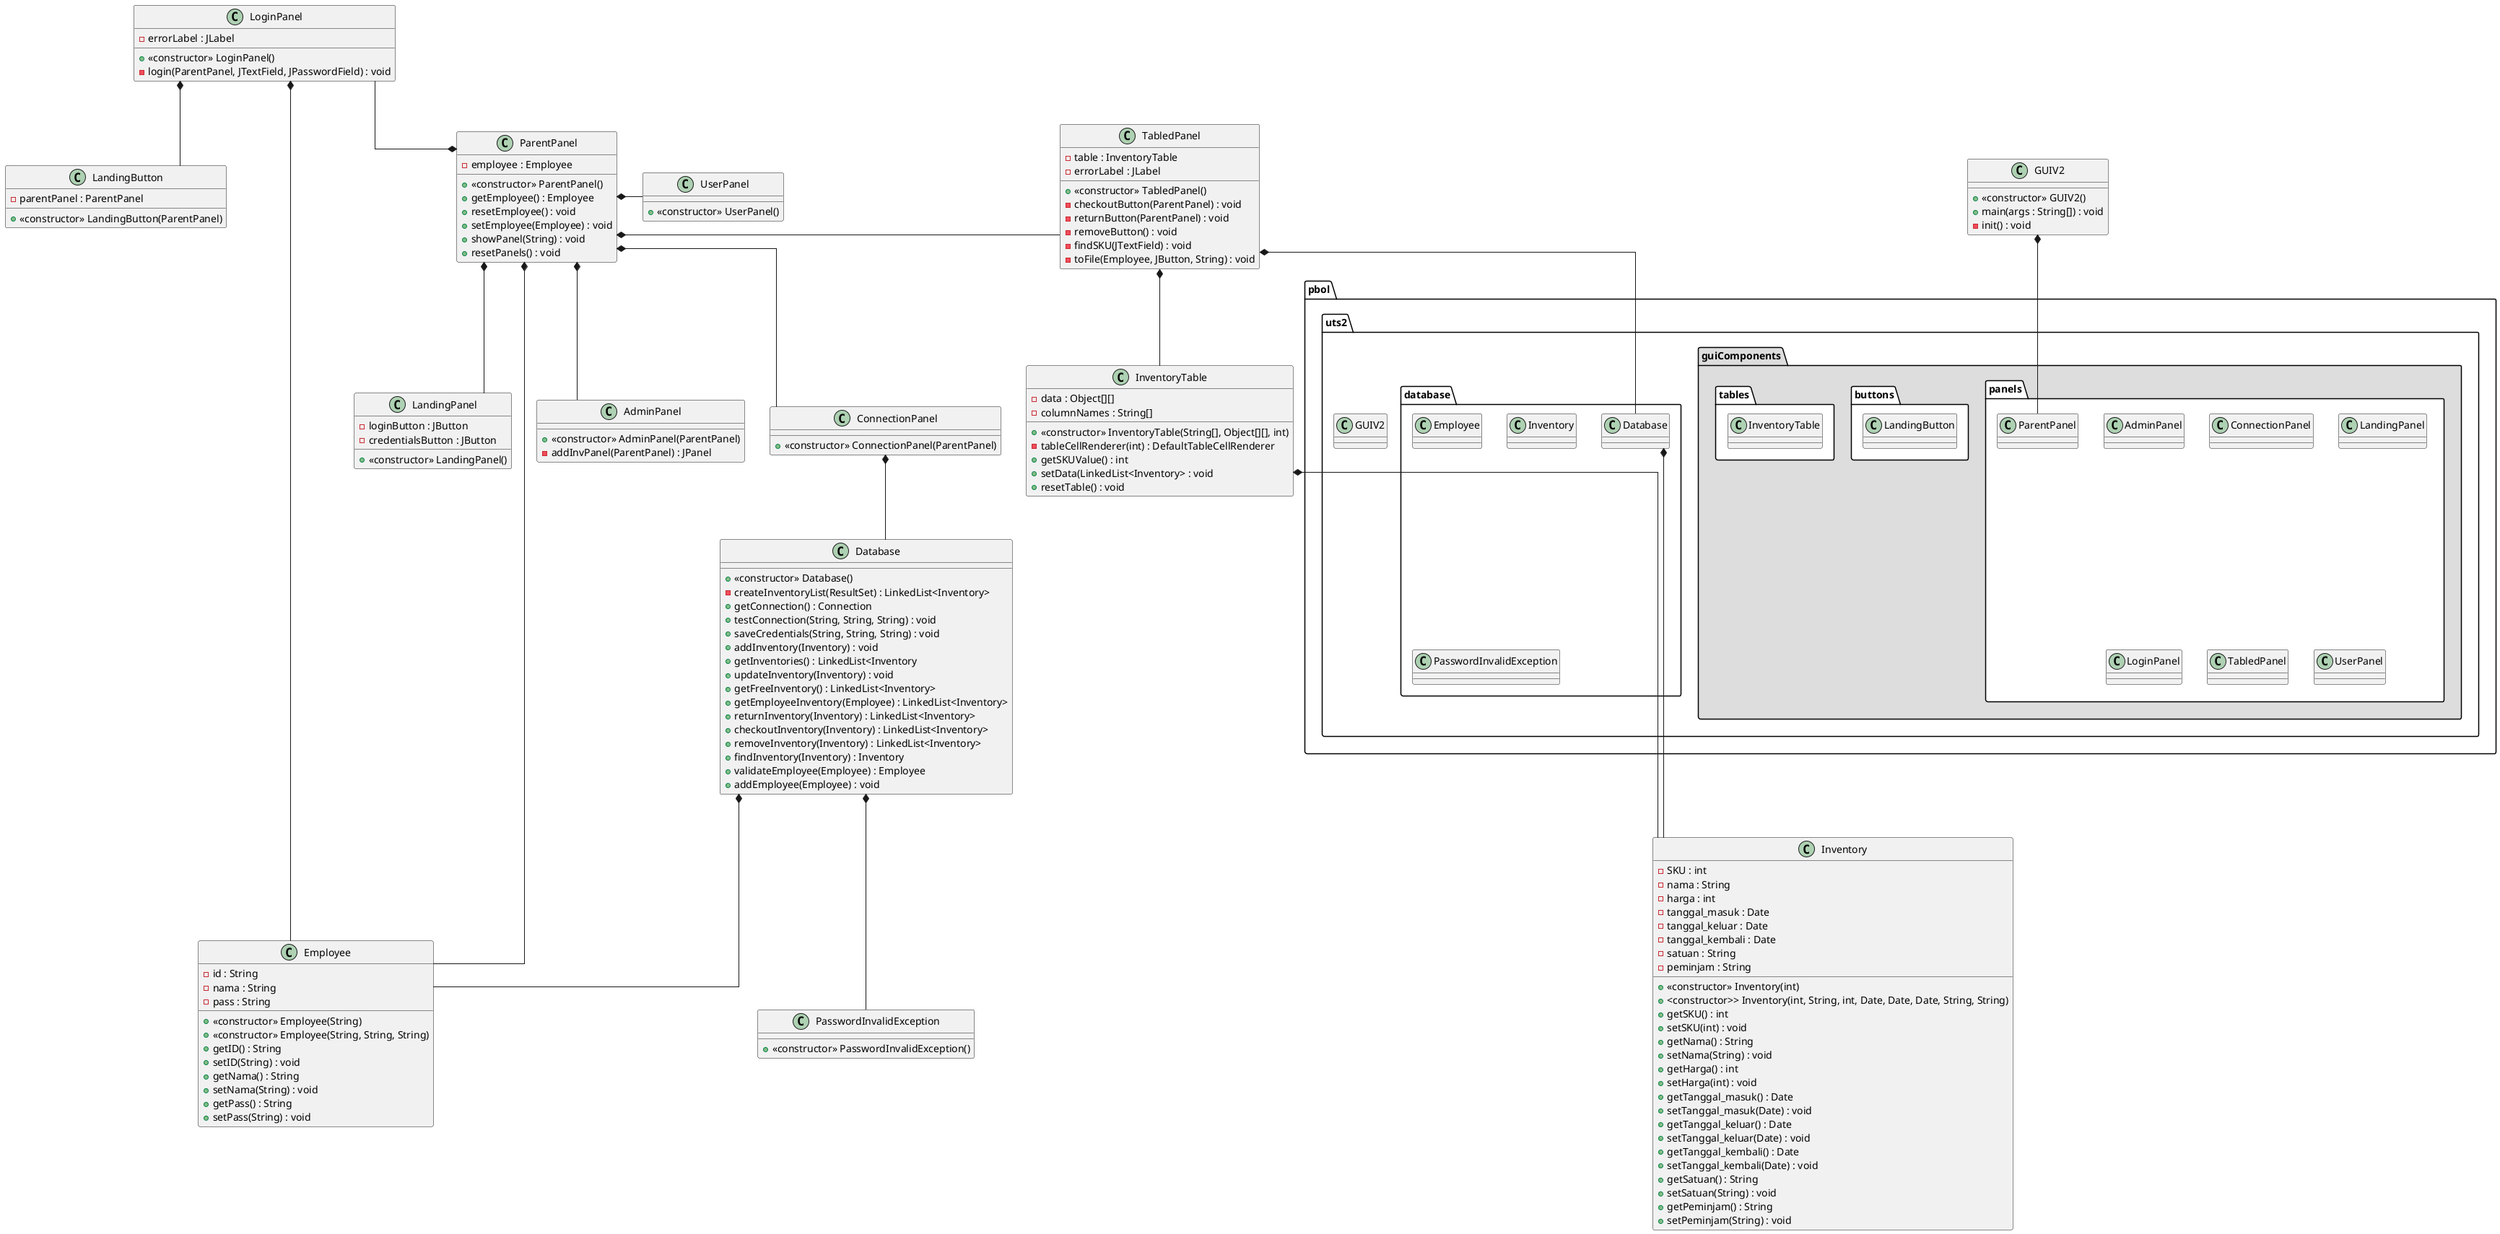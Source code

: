 @startuml
skinparam linetype ortho
'https://plantuml.com/class-diagram
package "pbol.uts2" {
class GUIV2
package "guiComponents" #DDDDDD{
    package "panels" #FFFFFF{
    class ParentPanel
        together {
        class AdminPanel
        class ConnectionPanel
        class LandingPanel
        class LoginPanel
        class TabledPanel
        class UserPanel
        }
    }
    package "buttons" #FFFFFF{
        class LandingButton
    }
    package "tables" #FFFFFF{
        class InventoryTable
    }
}
package "database" {
class Database
class Employee
class Inventory
class PasswordInvalidException
}

}

class GUIV2{
    + <<constructor>> GUIV2()
    + main(args : String[]) : void
    - init() : void
}
GUIV2 *-- ParentPanel
class ParentPanel {
- employee : Employee
+ <<constructor>> ParentPanel()
+ getEmployee() : Employee
+ resetEmployee() : void
+ setEmployee(Employee) : void
+ showPanel(String) : void
+ resetPanels() : void
}

class LandingPanel{
- loginButton : JButton
- credentialsButton : JButton
+ <<constructor>> LandingPanel()
}
ParentPanel *-- LandingPanel

class LandingButton {
- parentPanel : ParentPanel
+ <<constructor>> LandingButton(ParentPanel)
}

class LoginPanel {
- errorLabel : JLabel
+ <<constructor>> LoginPanel()
- login(ParentPanel, JTextField, JPasswordField) : void
}
LoginPanel *-- LandingButton
LoginPanel --* ParentPanel

class TabledPanel {
- table : InventoryTable
- errorLabel : JLabel
+ <<constructor>> TabledPanel()
- checkoutButton(ParentPanel) : void
- returnButton(ParentPanel) : void
- removeButton() : void
- findSKU(JTextField) : void
- toFile(Employee, JButton, String) : void
}
ParentPanel  *-  TabledPanel
TabledPanel *-- Database


class InventoryTable {
- data : Object[][]
- columnNames : String[]
+ <<constructor>> InventoryTable(String[], Object[][], int)
- tableCellRenderer(int) : DefaultTableCellRenderer
+ getSKUValue() : int
+ setData(LinkedList<Inventory> : void
+ resetTable() : void
}
TabledPanel *-- InventoryTable

class ConnectionPanel{
+ <<constructor>> ConnectionPanel(ParentPanel)
}
ParentPanel *-- ConnectionPanel

class UserPanel {
+ <<constructor>> UserPanel()
}
ParentPanel *- UserPanel

class AdminPanel {
+ <<constructor>> AdminPanel(ParentPanel)
- addInvPanel(ParentPanel) : JPanel
}
ParentPanel *-- AdminPanel

class Inventory {
- SKU : int
- nama : String
- harga : int
- tanggal_masuk : Date
- tanggal_keluar : Date
- tanggal_kembali : Date
- satuan : String
- peminjam : String
+ <<constructor>> Inventory(int)
+ <constructor>> Inventory(int, String, int, Date, Date, Date, String, String)
+ getSKU() : int
+ setSKU(int) : void
+ getNama() : String
+ setNama(String) : void
+ getHarga() : int
+ setHarga(int) : void
+ getTanggal_masuk() : Date
+ setTanggal_masuk(Date) : void
+ getTanggal_keluar() : Date
+ setTanggal_keluar(Date) : void
+ getTanggal_kembali() : Date
+ setTanggal_kembali(Date) : void
+ getSatuan() : String
+ setSatuan(String) : void
+ getPeminjam() : String
+ setPeminjam(String) : void
}
Database *-- Inventory
InventoryTable *--- Inventory

class Database {
+ <<constructor>> Database()
- createInventoryList(ResultSet) : LinkedList<Inventory>
+ getConnection() : Connection
+ testConnection(String, String, String) : void
+ saveCredentials(String, String, String) : void
+ addInventory(Inventory) : void
+ getInventories() : LinkedList<Inventory
+ updateInventory(Inventory) : void
+ getFreeInventory() : LinkedList<Inventory>
+ getEmployeeInventory(Employee) : LinkedList<Inventory>
+ returnInventory(Inventory) : LinkedList<Inventory>
+ checkoutInventory(Inventory) : LinkedList<Inventory>
+ removeInventory(Inventory) : LinkedList<Inventory>
+ findInventory(Inventory) : Inventory
+ validateEmployee(Employee) : Employee
+ addEmployee(Employee) : void
}
ConnectionPanel *-- Database

class Employee {
- id : String
- nama : String
- pass : String
+ <<constructor>> Employee(String)
+ <<constructor>> Employee(String, String, String)
+ getID() : String
+ setID(String) : void
+ getNama() : String
+ setNama(String) : void
+ getPass() : String
+ setPass(String) : void
}
ParentPanel *-- Employee
LoginPanel *---- Employee
Database *-- Employee

class PasswordInvalidException {
+ <<constructor>> PasswordInvalidException()
}
Database *-- PasswordInvalidException

'class JPanel{}
' JPanel <|-- AdminPanel
' JPanel <|-- ConnectionPanel
' JPanel <|-- LandingPanel
' JPanel <|-- LoginPanel
' JPanel <|-- ParentPanel
' JPanel <|-- TabledPanel
' JPanel <|-- UserPanel

@enduml